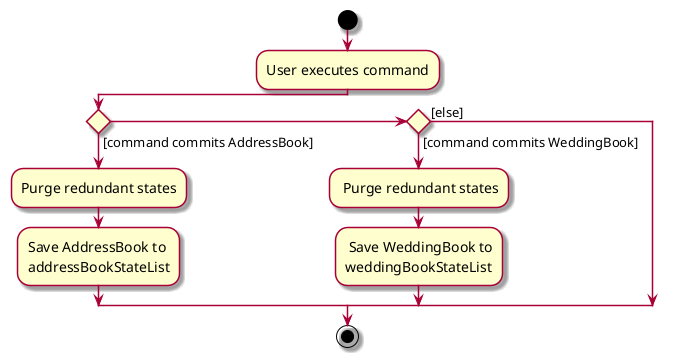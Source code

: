 @startuml
skin rose
skinparam ActivityFontSize 14
skinparam ArrowFontSize 13
start
:User executes command;

'Since the beta syntax does not support placing the condition outside the
'diamond we place it as the true branch instead.

if () then ([command commits AddressBook])
    :Purge redundant states;
    :Save AddressBook to
    addressBookStateList;
elseif () then ([command commits WeddingBook])
    : Purge redundant states;
    : Save WeddingBook to
    weddingBookStateList;
else ([else])

endif
stop
@enduml
